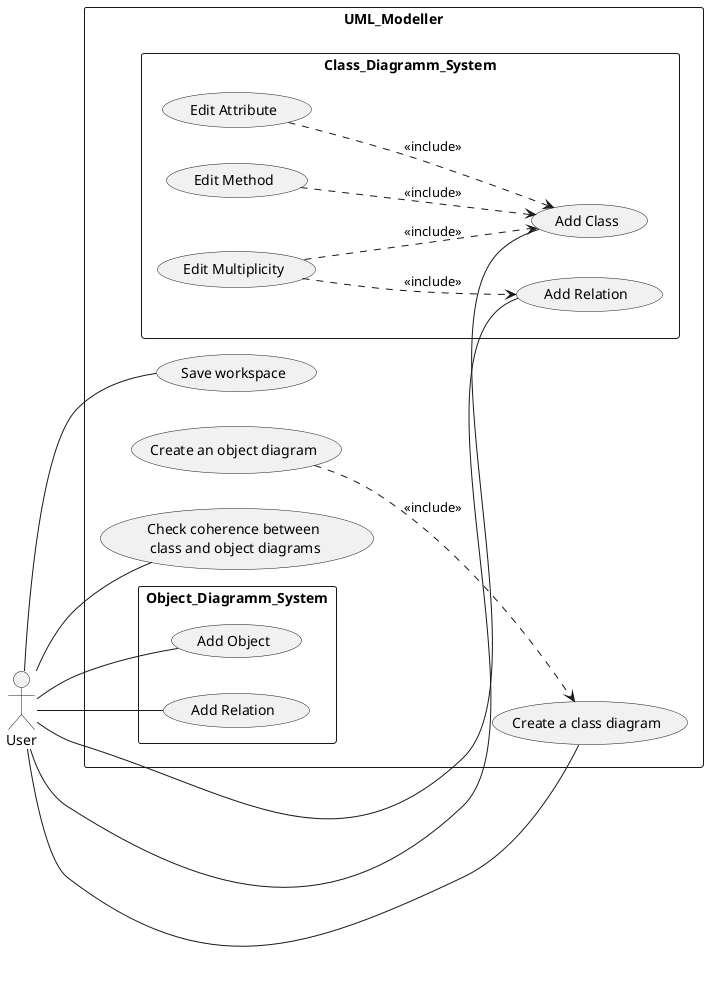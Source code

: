 @startuml
skinparam packageStyle rect
left to right direction
:User: as User

rectangle UML_Modeller {

	rectangle Class_Diagramm_System {
		(Add Class) as (addClass)
	    (Add Relation) as (addRelation)
		(Edit Method) as (editMethod)
	    (Edit Attribute) as (editAttribute)
	    (Edit Multiplicity) as (editMultiplicity)
	}

	User -- (addRelation)
    User -- (addClass)
    (editMethod) ..> (addClass) : <<include>>
    (editAttribute) ..> (addClass) : <<include>>
    (editMultiplicity) ..> (addClass) : <<include>>
    (editMultiplicity) ..> (addRelation) : <<include>>

	rectangle Object_Diagramm_System {
		(Add Object) as (addObject)
	    (Add Relation) as (addObjectRelation)
	}

	User -- (addObject)
    User -- (addObjectRelation)

	(Create a class diagram) as (Class)
    (Create an object diagram) as (Object)
    (Save workspace) as (Save)
    (Check coherence between\n class and object diagrams) as (Coherence)

	User -- (Save)
    User -- (Class)
    User -- (Coherence)
   (Object) ..> (Class) : <<include>>

}

@enduml